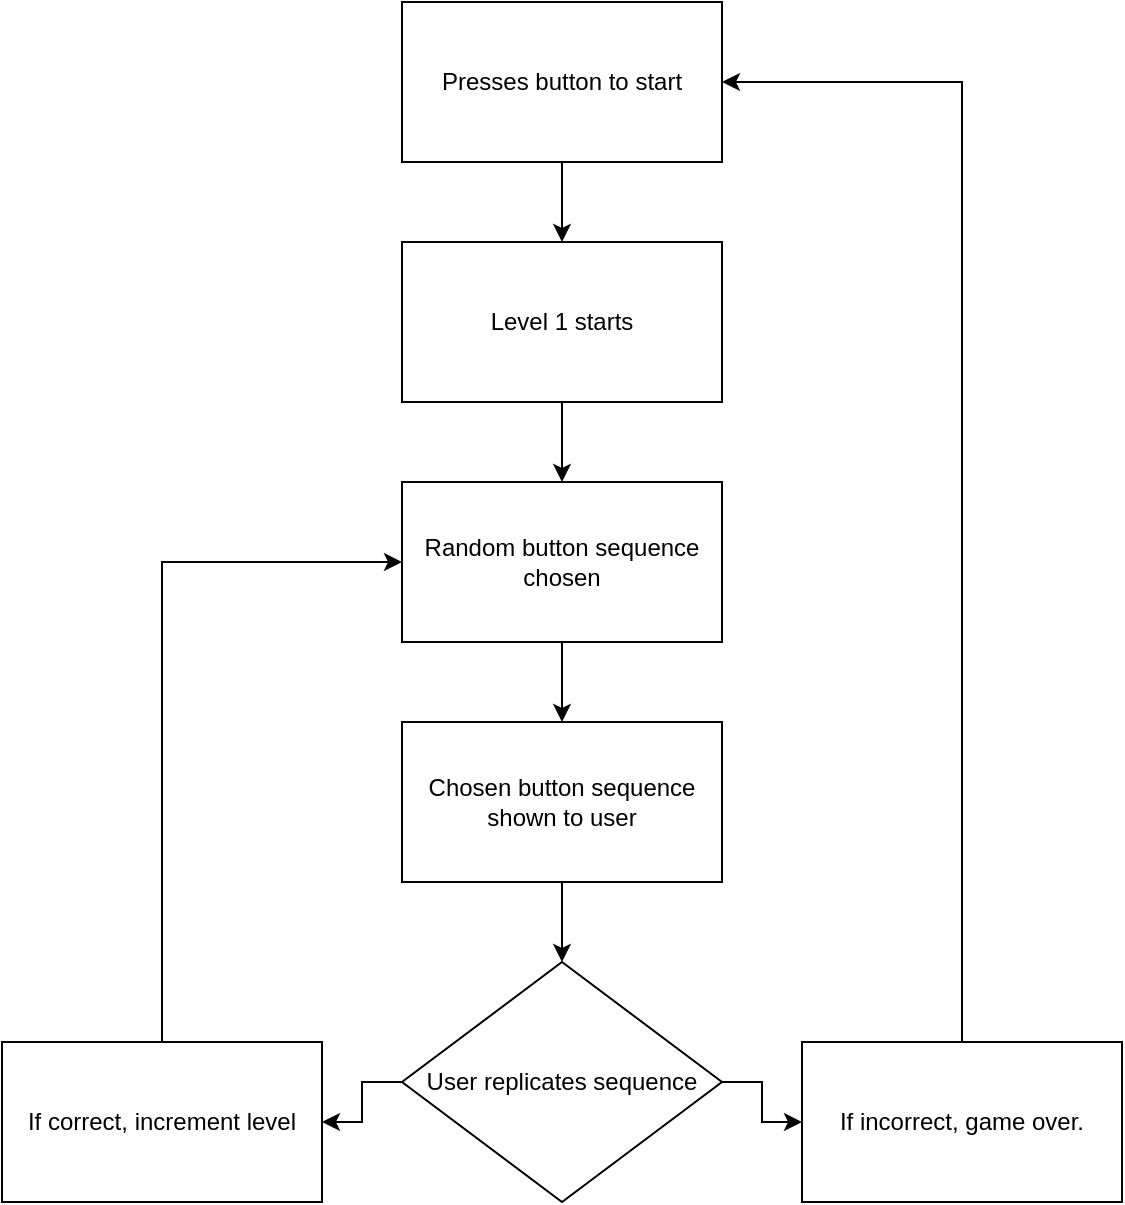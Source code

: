 <mxfile version="24.7.16">
  <diagram name="Page-1" id="Z3Z252tlPHTvEe9kUEYn">
    <mxGraphModel dx="594" dy="1578" grid="1" gridSize="10" guides="1" tooltips="1" connect="1" arrows="1" fold="1" page="1" pageScale="1" pageWidth="850" pageHeight="1100" math="0" shadow="0">
      <root>
        <mxCell id="0" />
        <mxCell id="1" parent="0" />
        <mxCell id="79cpLiDDFbO2zM0sxriB-12" value="" style="edgeStyle=orthogonalEdgeStyle;rounded=0;orthogonalLoop=1;jettySize=auto;html=1;" edge="1" parent="1" source="79cpLiDDFbO2zM0sxriB-1" target="79cpLiDDFbO2zM0sxriB-2">
          <mxGeometry relative="1" as="geometry" />
        </mxCell>
        <mxCell id="79cpLiDDFbO2zM0sxriB-1" value="Presses button to start" style="rounded=0;whiteSpace=wrap;html=1;" vertex="1" parent="1">
          <mxGeometry x="240" width="160" height="80" as="geometry" />
        </mxCell>
        <mxCell id="79cpLiDDFbO2zM0sxriB-13" value="" style="edgeStyle=orthogonalEdgeStyle;rounded=0;orthogonalLoop=1;jettySize=auto;html=1;" edge="1" parent="1" source="79cpLiDDFbO2zM0sxriB-2" target="79cpLiDDFbO2zM0sxriB-3">
          <mxGeometry relative="1" as="geometry" />
        </mxCell>
        <mxCell id="79cpLiDDFbO2zM0sxriB-2" value="Level 1 starts" style="rounded=0;whiteSpace=wrap;html=1;" vertex="1" parent="1">
          <mxGeometry x="240" y="120" width="160" height="80" as="geometry" />
        </mxCell>
        <mxCell id="79cpLiDDFbO2zM0sxriB-14" value="" style="edgeStyle=orthogonalEdgeStyle;rounded=0;orthogonalLoop=1;jettySize=auto;html=1;" edge="1" parent="1" source="79cpLiDDFbO2zM0sxriB-3" target="79cpLiDDFbO2zM0sxriB-4">
          <mxGeometry relative="1" as="geometry" />
        </mxCell>
        <mxCell id="79cpLiDDFbO2zM0sxriB-3" value="Random button sequence chosen" style="rounded=0;whiteSpace=wrap;html=1;" vertex="1" parent="1">
          <mxGeometry x="240" y="240" width="160" height="80" as="geometry" />
        </mxCell>
        <mxCell id="79cpLiDDFbO2zM0sxriB-15" value="" style="edgeStyle=orthogonalEdgeStyle;rounded=0;orthogonalLoop=1;jettySize=auto;html=1;" edge="1" parent="1" source="79cpLiDDFbO2zM0sxriB-4" target="79cpLiDDFbO2zM0sxriB-6">
          <mxGeometry relative="1" as="geometry" />
        </mxCell>
        <mxCell id="79cpLiDDFbO2zM0sxriB-4" value="Chosen button sequence shown to user" style="rounded=0;whiteSpace=wrap;html=1;" vertex="1" parent="1">
          <mxGeometry x="240" y="360" width="160" height="80" as="geometry" />
        </mxCell>
        <mxCell id="79cpLiDDFbO2zM0sxriB-9" value="" style="edgeStyle=orthogonalEdgeStyle;rounded=0;orthogonalLoop=1;jettySize=auto;html=1;" edge="1" parent="1" source="79cpLiDDFbO2zM0sxriB-6" target="79cpLiDDFbO2zM0sxriB-7">
          <mxGeometry relative="1" as="geometry" />
        </mxCell>
        <mxCell id="79cpLiDDFbO2zM0sxriB-16" value="" style="edgeStyle=orthogonalEdgeStyle;rounded=0;orthogonalLoop=1;jettySize=auto;html=1;" edge="1" parent="1" source="79cpLiDDFbO2zM0sxriB-6" target="79cpLiDDFbO2zM0sxriB-10">
          <mxGeometry relative="1" as="geometry" />
        </mxCell>
        <mxCell id="79cpLiDDFbO2zM0sxriB-6" value="User replicates sequence" style="rhombus;whiteSpace=wrap;html=1;" vertex="1" parent="1">
          <mxGeometry x="240" y="480" width="160" height="120" as="geometry" />
        </mxCell>
        <mxCell id="79cpLiDDFbO2zM0sxriB-8" style="edgeStyle=orthogonalEdgeStyle;rounded=0;orthogonalLoop=1;jettySize=auto;html=1;entryX=0;entryY=0.5;entryDx=0;entryDy=0;exitX=0.5;exitY=0;exitDx=0;exitDy=0;" edge="1" parent="1" source="79cpLiDDFbO2zM0sxriB-7" target="79cpLiDDFbO2zM0sxriB-3">
          <mxGeometry relative="1" as="geometry" />
        </mxCell>
        <mxCell id="79cpLiDDFbO2zM0sxriB-7" value="If correct, increment level" style="rounded=0;whiteSpace=wrap;html=1;" vertex="1" parent="1">
          <mxGeometry x="40" y="520" width="160" height="80" as="geometry" />
        </mxCell>
        <mxCell id="79cpLiDDFbO2zM0sxriB-11" style="edgeStyle=orthogonalEdgeStyle;rounded=0;orthogonalLoop=1;jettySize=auto;html=1;entryX=1;entryY=0.5;entryDx=0;entryDy=0;exitX=0.5;exitY=0;exitDx=0;exitDy=0;" edge="1" parent="1" source="79cpLiDDFbO2zM0sxriB-10" target="79cpLiDDFbO2zM0sxriB-1">
          <mxGeometry relative="1" as="geometry" />
        </mxCell>
        <mxCell id="79cpLiDDFbO2zM0sxriB-10" value="If incorrect, game over." style="rounded=0;whiteSpace=wrap;html=1;" vertex="1" parent="1">
          <mxGeometry x="440" y="520" width="160" height="80" as="geometry" />
        </mxCell>
      </root>
    </mxGraphModel>
  </diagram>
</mxfile>
